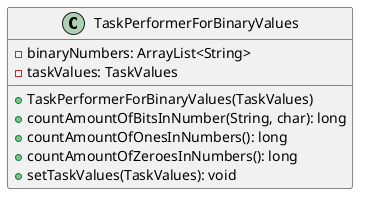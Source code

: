 @startuml

    class TaskPerformerForBinaryValues {
        -binaryNumbers: ArrayList<String>
        -taskValues: TaskValues
        +TaskPerformerForBinaryValues(TaskValues)
        +countAmountOfBitsInNumber(String, char): long
        +countAmountOfOnesInNumbers(): long
        +countAmountOfZeroesInNumbers(): long
        +setTaskValues(TaskValues): void
    }

@enduml
